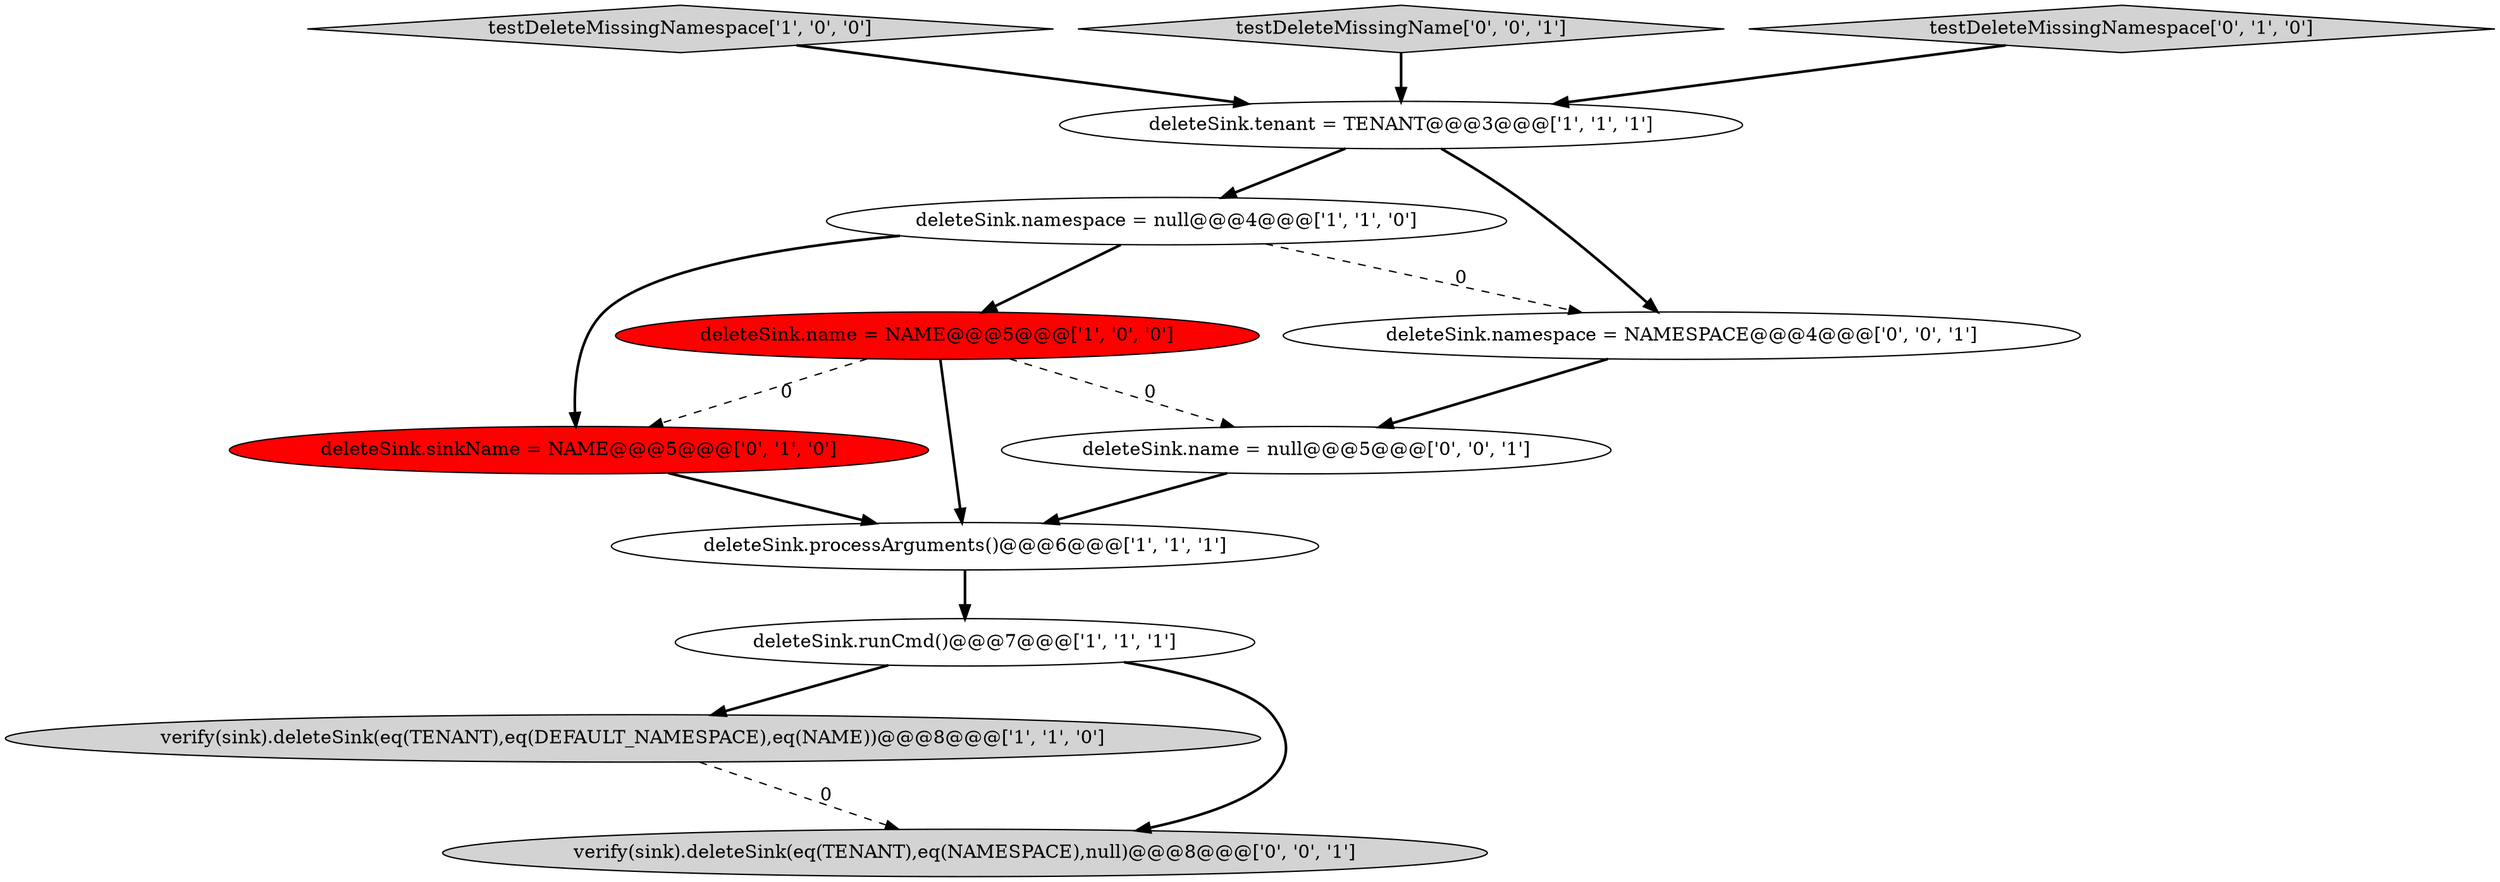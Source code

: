 digraph {
4 [style = filled, label = "testDeleteMissingNamespace['1', '0', '0']", fillcolor = lightgray, shape = diamond image = "AAA0AAABBB1BBB"];
5 [style = filled, label = "verify(sink).deleteSink(eq(TENANT),eq(DEFAULT_NAMESPACE),eq(NAME))@@@8@@@['1', '1', '0']", fillcolor = lightgray, shape = ellipse image = "AAA0AAABBB1BBB"];
8 [style = filled, label = "deleteSink.sinkName = NAME@@@5@@@['0', '1', '0']", fillcolor = red, shape = ellipse image = "AAA1AAABBB2BBB"];
3 [style = filled, label = "deleteSink.name = NAME@@@5@@@['1', '0', '0']", fillcolor = red, shape = ellipse image = "AAA1AAABBB1BBB"];
0 [style = filled, label = "deleteSink.tenant = TENANT@@@3@@@['1', '1', '1']", fillcolor = white, shape = ellipse image = "AAA0AAABBB1BBB"];
10 [style = filled, label = "verify(sink).deleteSink(eq(TENANT),eq(NAMESPACE),null)@@@8@@@['0', '0', '1']", fillcolor = lightgray, shape = ellipse image = "AAA0AAABBB3BBB"];
11 [style = filled, label = "testDeleteMissingName['0', '0', '1']", fillcolor = lightgray, shape = diamond image = "AAA0AAABBB3BBB"];
6 [style = filled, label = "deleteSink.processArguments()@@@6@@@['1', '1', '1']", fillcolor = white, shape = ellipse image = "AAA0AAABBB1BBB"];
1 [style = filled, label = "deleteSink.namespace = null@@@4@@@['1', '1', '0']", fillcolor = white, shape = ellipse image = "AAA0AAABBB1BBB"];
7 [style = filled, label = "testDeleteMissingNamespace['0', '1', '0']", fillcolor = lightgray, shape = diamond image = "AAA0AAABBB2BBB"];
9 [style = filled, label = "deleteSink.name = null@@@5@@@['0', '0', '1']", fillcolor = white, shape = ellipse image = "AAA0AAABBB3BBB"];
12 [style = filled, label = "deleteSink.namespace = NAMESPACE@@@4@@@['0', '0', '1']", fillcolor = white, shape = ellipse image = "AAA0AAABBB3BBB"];
2 [style = filled, label = "deleteSink.runCmd()@@@7@@@['1', '1', '1']", fillcolor = white, shape = ellipse image = "AAA0AAABBB1BBB"];
1->3 [style = bold, label=""];
3->8 [style = dashed, label="0"];
1->12 [style = dashed, label="0"];
3->6 [style = bold, label=""];
8->6 [style = bold, label=""];
7->0 [style = bold, label=""];
9->6 [style = bold, label=""];
1->8 [style = bold, label=""];
11->0 [style = bold, label=""];
5->10 [style = dashed, label="0"];
3->9 [style = dashed, label="0"];
12->9 [style = bold, label=""];
2->10 [style = bold, label=""];
0->1 [style = bold, label=""];
0->12 [style = bold, label=""];
4->0 [style = bold, label=""];
2->5 [style = bold, label=""];
6->2 [style = bold, label=""];
}
